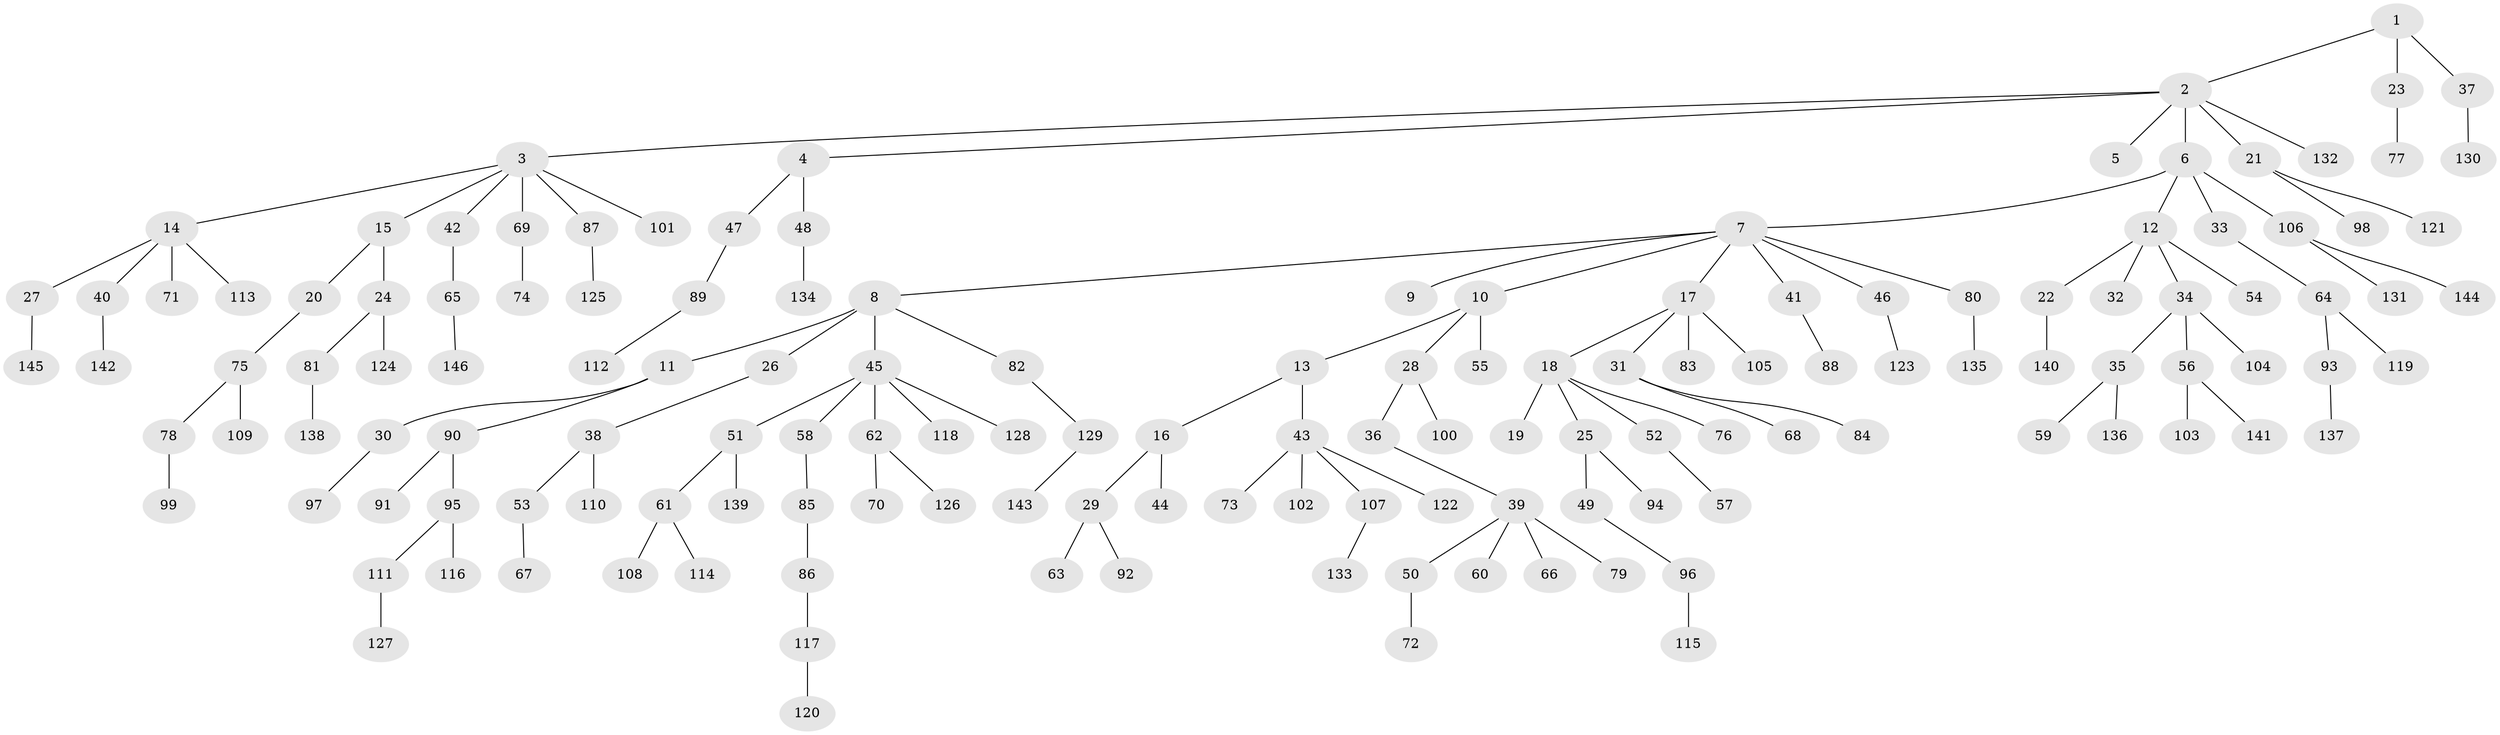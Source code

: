// Generated by graph-tools (version 1.1) at 2025/11/02/27/25 16:11:28]
// undirected, 146 vertices, 145 edges
graph export_dot {
graph [start="1"]
  node [color=gray90,style=filled];
  1;
  2;
  3;
  4;
  5;
  6;
  7;
  8;
  9;
  10;
  11;
  12;
  13;
  14;
  15;
  16;
  17;
  18;
  19;
  20;
  21;
  22;
  23;
  24;
  25;
  26;
  27;
  28;
  29;
  30;
  31;
  32;
  33;
  34;
  35;
  36;
  37;
  38;
  39;
  40;
  41;
  42;
  43;
  44;
  45;
  46;
  47;
  48;
  49;
  50;
  51;
  52;
  53;
  54;
  55;
  56;
  57;
  58;
  59;
  60;
  61;
  62;
  63;
  64;
  65;
  66;
  67;
  68;
  69;
  70;
  71;
  72;
  73;
  74;
  75;
  76;
  77;
  78;
  79;
  80;
  81;
  82;
  83;
  84;
  85;
  86;
  87;
  88;
  89;
  90;
  91;
  92;
  93;
  94;
  95;
  96;
  97;
  98;
  99;
  100;
  101;
  102;
  103;
  104;
  105;
  106;
  107;
  108;
  109;
  110;
  111;
  112;
  113;
  114;
  115;
  116;
  117;
  118;
  119;
  120;
  121;
  122;
  123;
  124;
  125;
  126;
  127;
  128;
  129;
  130;
  131;
  132;
  133;
  134;
  135;
  136;
  137;
  138;
  139;
  140;
  141;
  142;
  143;
  144;
  145;
  146;
  1 -- 2;
  1 -- 23;
  1 -- 37;
  2 -- 3;
  2 -- 4;
  2 -- 5;
  2 -- 6;
  2 -- 21;
  2 -- 132;
  3 -- 14;
  3 -- 15;
  3 -- 42;
  3 -- 69;
  3 -- 87;
  3 -- 101;
  4 -- 47;
  4 -- 48;
  6 -- 7;
  6 -- 12;
  6 -- 33;
  6 -- 106;
  7 -- 8;
  7 -- 9;
  7 -- 10;
  7 -- 17;
  7 -- 41;
  7 -- 46;
  7 -- 80;
  8 -- 11;
  8 -- 26;
  8 -- 45;
  8 -- 82;
  10 -- 13;
  10 -- 28;
  10 -- 55;
  11 -- 30;
  11 -- 90;
  12 -- 22;
  12 -- 32;
  12 -- 34;
  12 -- 54;
  13 -- 16;
  13 -- 43;
  14 -- 27;
  14 -- 40;
  14 -- 71;
  14 -- 113;
  15 -- 20;
  15 -- 24;
  16 -- 29;
  16 -- 44;
  17 -- 18;
  17 -- 31;
  17 -- 83;
  17 -- 105;
  18 -- 19;
  18 -- 25;
  18 -- 52;
  18 -- 76;
  20 -- 75;
  21 -- 98;
  21 -- 121;
  22 -- 140;
  23 -- 77;
  24 -- 81;
  24 -- 124;
  25 -- 49;
  25 -- 94;
  26 -- 38;
  27 -- 145;
  28 -- 36;
  28 -- 100;
  29 -- 63;
  29 -- 92;
  30 -- 97;
  31 -- 68;
  31 -- 84;
  33 -- 64;
  34 -- 35;
  34 -- 56;
  34 -- 104;
  35 -- 59;
  35 -- 136;
  36 -- 39;
  37 -- 130;
  38 -- 53;
  38 -- 110;
  39 -- 50;
  39 -- 60;
  39 -- 66;
  39 -- 79;
  40 -- 142;
  41 -- 88;
  42 -- 65;
  43 -- 73;
  43 -- 102;
  43 -- 107;
  43 -- 122;
  45 -- 51;
  45 -- 58;
  45 -- 62;
  45 -- 118;
  45 -- 128;
  46 -- 123;
  47 -- 89;
  48 -- 134;
  49 -- 96;
  50 -- 72;
  51 -- 61;
  51 -- 139;
  52 -- 57;
  53 -- 67;
  56 -- 103;
  56 -- 141;
  58 -- 85;
  61 -- 108;
  61 -- 114;
  62 -- 70;
  62 -- 126;
  64 -- 93;
  64 -- 119;
  65 -- 146;
  69 -- 74;
  75 -- 78;
  75 -- 109;
  78 -- 99;
  80 -- 135;
  81 -- 138;
  82 -- 129;
  85 -- 86;
  86 -- 117;
  87 -- 125;
  89 -- 112;
  90 -- 91;
  90 -- 95;
  93 -- 137;
  95 -- 111;
  95 -- 116;
  96 -- 115;
  106 -- 131;
  106 -- 144;
  107 -- 133;
  111 -- 127;
  117 -- 120;
  129 -- 143;
}
